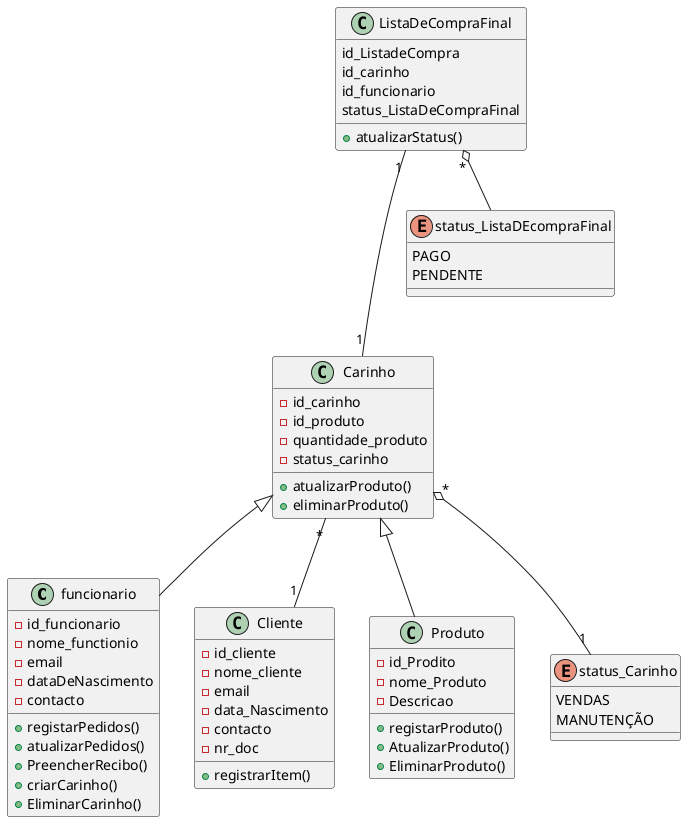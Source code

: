 @startuml

Class funcionario {
  - id_funcionario
  - nome_functionio
  - email
  - dataDeNascimento
  - contacto



  + registarPedidos()
  + atualizarPedidos()
  + PreencherRecibo()
  + criarCarinho()
  + EliminarCarinho()

}

class Cliente {

  - id_cliente
  - nome_cliente
  - email
  - data_Nascimento
  - contacto
  - nr_doc
  + registrarItem()
}


class Carinho {
  -id_carinho
  -id_produto
  ' -id_funcionario
  ' id_Cliente
  - quantidade_produto
  - status_carinho


  + atualizarProduto()
  + eliminarProduto()
}


class ListaDeCompraFinal{
  id_ListadeCompra
  id_carinho
  id_funcionario
  status_ListaDeCompraFinal

  + atualizarStatus()

}


class Produto{
  -id_Prodito
  -nome_Produto
  -Descricao

  +registarProduto()
  +AtualizarProduto()
  +EliminarProduto()
}

enum status_Carinho {
  VENDAS
  MANUTENÇÃO
}

enum status_ListaDEcompraFinal{
  PAGO
  PENDENTE
}


Carinho "*" O-- "1" Cliente
Carinho <|-- Produto
Carinho <|-- funcionario

ListaDeCompraFinal "1" --- "1" Carinho


Carinho "*" o-- "1" status_Carinho
ListaDeCompraFinal "*" o-- status_ListaDEcompraFinal

@enduml